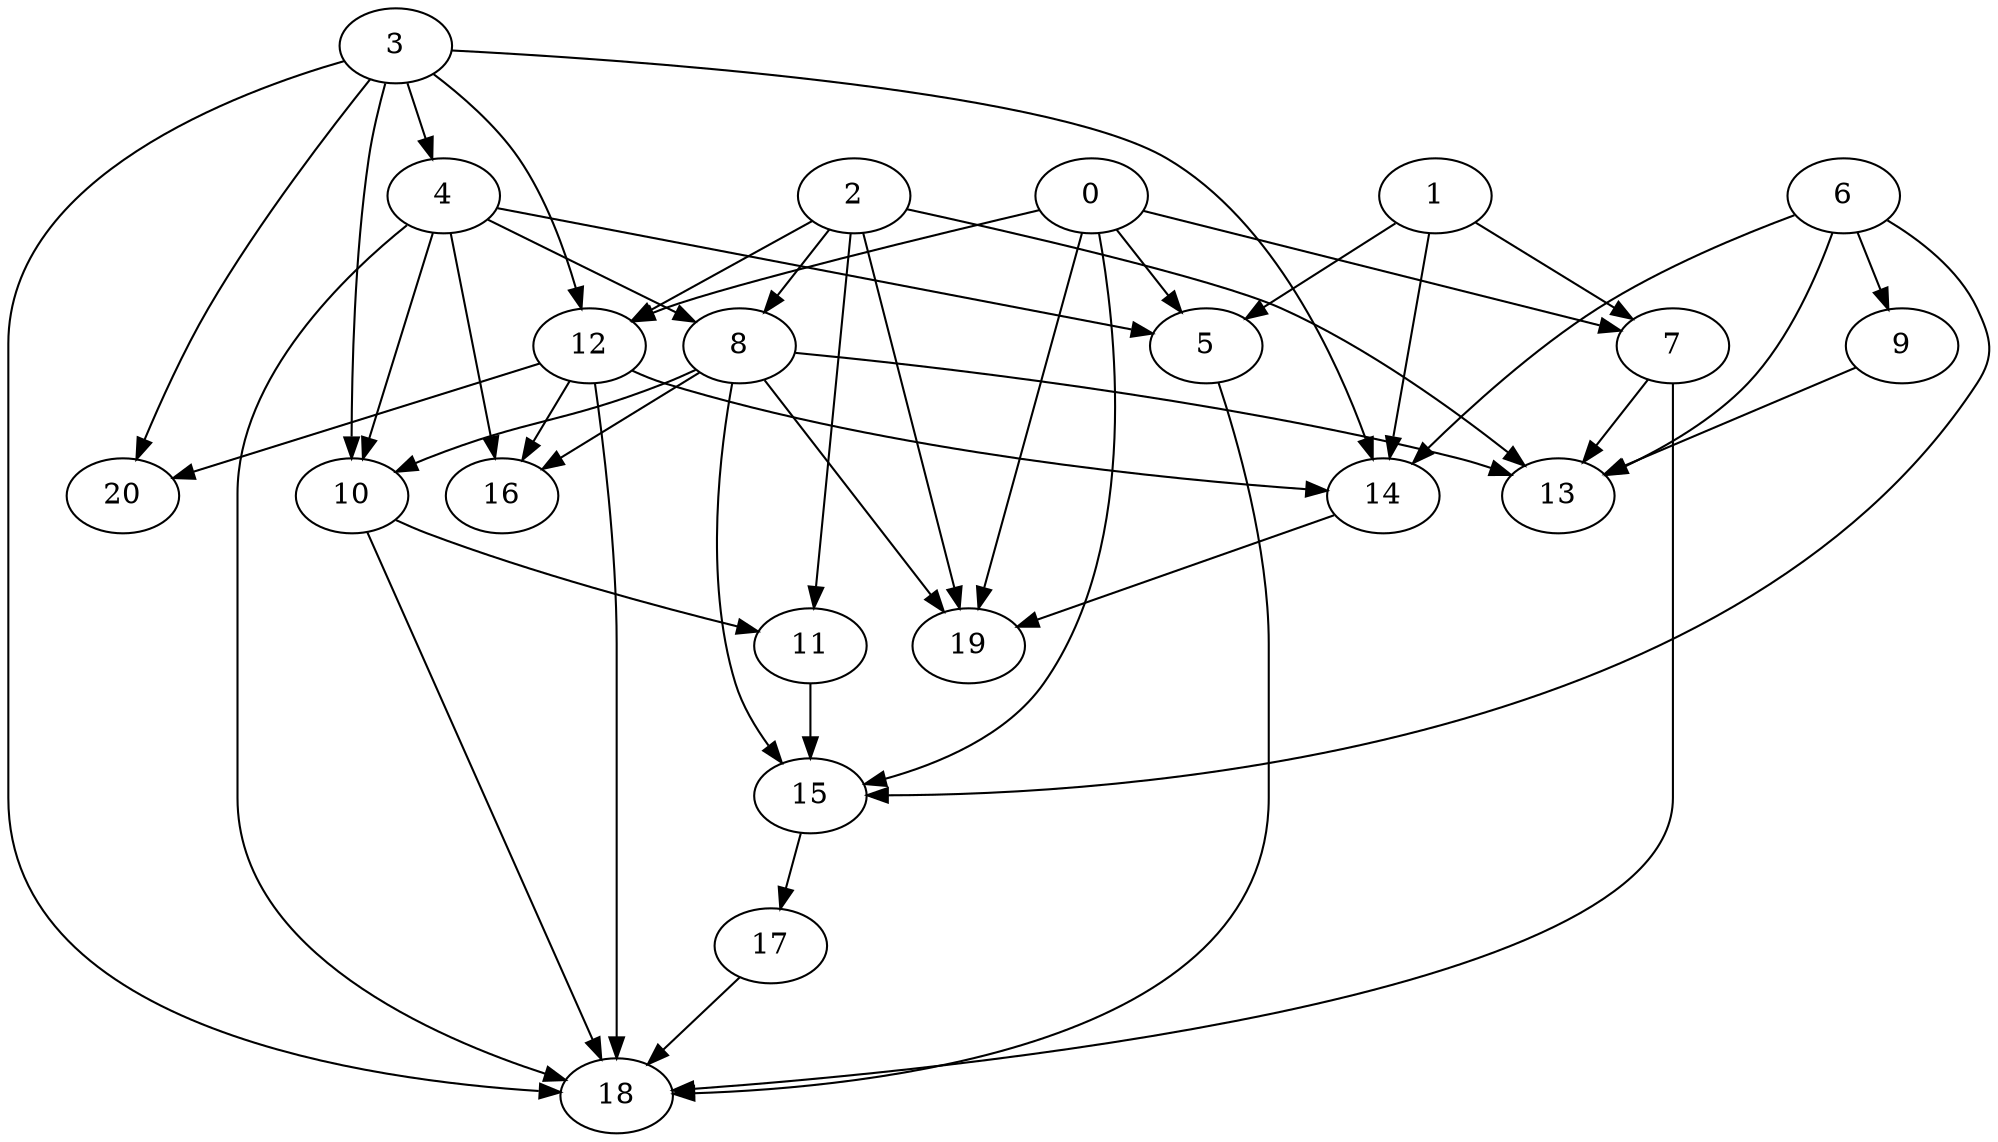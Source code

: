 digraph "Random_Nodes_21_Density_2.24_CCR_1.00_WeightType_Random_Heterogeneous-4-2-strong" {
3 [Weight=8];
4 [Weight=13];
2 [Weight=3];
8 [Weight=12];
10 [Weight=16];
0 [Weight=13];
6 [Weight=13];
11 [Weight=5];
1 [Weight=15];
12 [Weight=15];
15 [Weight=7];
17 [Weight=16];
9 [Weight=13];
5 [Weight=10];
7 [Weight=8];
14 [Weight=8];
16 [Weight=16];
13 [Weight=15];
18 [Weight=15];
20 [Weight=15];
19 [Weight=10];
8 -> 13 [Weight=2];
3 -> 10 [Weight=8];
7 -> 18 [Weight=8];
4 -> 8 [Weight=6];
0 -> 5 [Weight=4];
1 -> 7 [Weight=6];
12 -> 18 [Weight=10];
9 -> 13 [Weight=7];
3 -> 18 [Weight=6];
4 -> 16 [Weight=2];
2 -> 8 [Weight=2];
10 -> 11 [Weight=4];
10 -> 18 [Weight=3];
8 -> 16 [Weight=5];
3 -> 12 [Weight=5];
6 -> 15 [Weight=3];
5 -> 18 [Weight=6];
8 -> 10 [Weight=6];
15 -> 17 [Weight=2];
6 -> 14 [Weight=2];
4 -> 18 [Weight=3];
3 -> 14 [Weight=2];
8 -> 15 [Weight=3];
11 -> 15 [Weight=5];
2 -> 13 [Weight=7];
12 -> 16 [Weight=6];
2 -> 11 [Weight=5];
6 -> 13 [Weight=6];
3 -> 20 [Weight=9];
6 -> 9 [Weight=4];
3 -> 4 [Weight=7];
0 -> 12 [Weight=3];
2 -> 12 [Weight=10];
0 -> 19 [Weight=6];
12 -> 14 [Weight=3];
1 -> 5 [Weight=5];
12 -> 20 [Weight=2];
0 -> 15 [Weight=7];
2 -> 19 [Weight=6];
4 -> 10 [Weight=3];
4 -> 5 [Weight=9];
17 -> 18 [Weight=6];
0 -> 7 [Weight=2];
14 -> 19 [Weight=10];
7 -> 13 [Weight=7];
8 -> 19 [Weight=4];
1 -> 14 [Weight=10];
}
